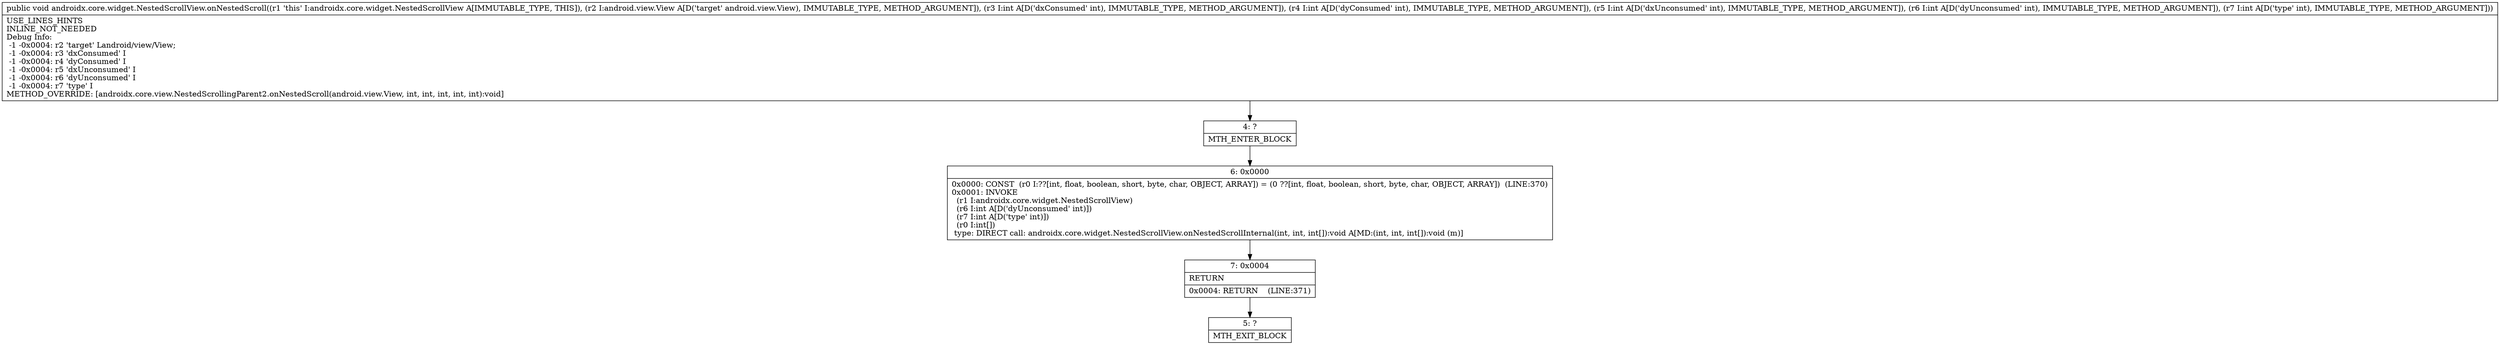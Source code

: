 digraph "CFG forandroidx.core.widget.NestedScrollView.onNestedScroll(Landroid\/view\/View;IIIII)V" {
Node_4 [shape=record,label="{4\:\ ?|MTH_ENTER_BLOCK\l}"];
Node_6 [shape=record,label="{6\:\ 0x0000|0x0000: CONST  (r0 I:??[int, float, boolean, short, byte, char, OBJECT, ARRAY]) = (0 ??[int, float, boolean, short, byte, char, OBJECT, ARRAY])  (LINE:370)\l0x0001: INVOKE  \l  (r1 I:androidx.core.widget.NestedScrollView)\l  (r6 I:int A[D('dyUnconsumed' int)])\l  (r7 I:int A[D('type' int)])\l  (r0 I:int[])\l type: DIRECT call: androidx.core.widget.NestedScrollView.onNestedScrollInternal(int, int, int[]):void A[MD:(int, int, int[]):void (m)]\l}"];
Node_7 [shape=record,label="{7\:\ 0x0004|RETURN\l|0x0004: RETURN    (LINE:371)\l}"];
Node_5 [shape=record,label="{5\:\ ?|MTH_EXIT_BLOCK\l}"];
MethodNode[shape=record,label="{public void androidx.core.widget.NestedScrollView.onNestedScroll((r1 'this' I:androidx.core.widget.NestedScrollView A[IMMUTABLE_TYPE, THIS]), (r2 I:android.view.View A[D('target' android.view.View), IMMUTABLE_TYPE, METHOD_ARGUMENT]), (r3 I:int A[D('dxConsumed' int), IMMUTABLE_TYPE, METHOD_ARGUMENT]), (r4 I:int A[D('dyConsumed' int), IMMUTABLE_TYPE, METHOD_ARGUMENT]), (r5 I:int A[D('dxUnconsumed' int), IMMUTABLE_TYPE, METHOD_ARGUMENT]), (r6 I:int A[D('dyUnconsumed' int), IMMUTABLE_TYPE, METHOD_ARGUMENT]), (r7 I:int A[D('type' int), IMMUTABLE_TYPE, METHOD_ARGUMENT]))  | USE_LINES_HINTS\lINLINE_NOT_NEEDED\lDebug Info:\l  \-1 \-0x0004: r2 'target' Landroid\/view\/View;\l  \-1 \-0x0004: r3 'dxConsumed' I\l  \-1 \-0x0004: r4 'dyConsumed' I\l  \-1 \-0x0004: r5 'dxUnconsumed' I\l  \-1 \-0x0004: r6 'dyUnconsumed' I\l  \-1 \-0x0004: r7 'type' I\lMETHOD_OVERRIDE: [androidx.core.view.NestedScrollingParent2.onNestedScroll(android.view.View, int, int, int, int, int):void]\l}"];
MethodNode -> Node_4;Node_4 -> Node_6;
Node_6 -> Node_7;
Node_7 -> Node_5;
}

